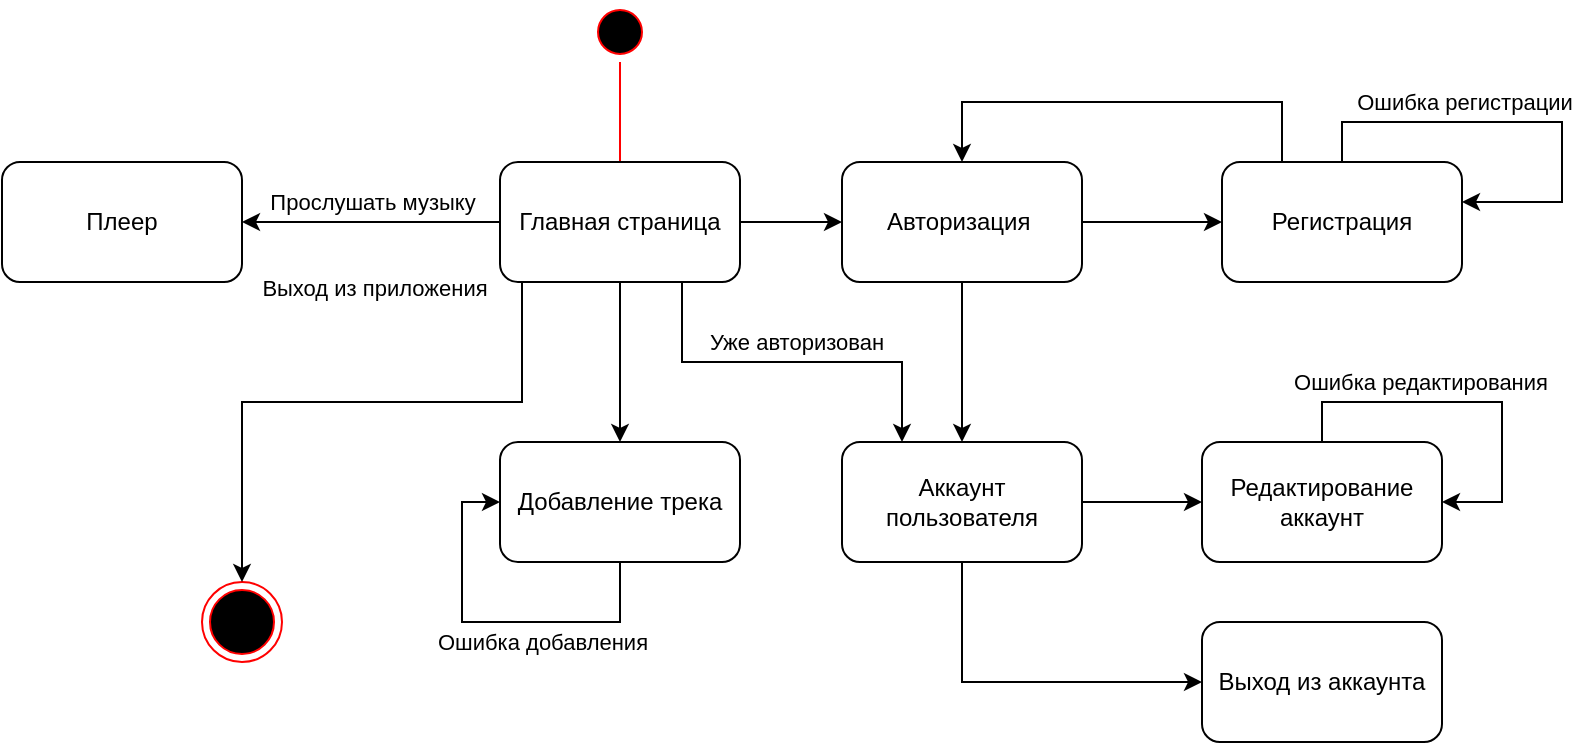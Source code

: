 <mxfile version="20.8.16" type="device"><diagram name="Страница 1" id="TCrMo9JDw7vAoWIrAI9p"><mxGraphModel dx="1020" dy="542" grid="1" gridSize="10" guides="1" tooltips="1" connect="1" arrows="1" fold="1" page="1" pageScale="1" pageWidth="827" pageHeight="1169" math="0" shadow="0"><root><mxCell id="0"/><mxCell id="1" parent="0"/><mxCell id="w4OHOZL_qTUTmiTbEvOy-3" value="" style="ellipse;html=1;shape=startState;fillColor=#000000;strokeColor=#ff0000;" parent="1" vertex="1"><mxGeometry x="384" y="40" width="30" height="30" as="geometry"/></mxCell><mxCell id="w4OHOZL_qTUTmiTbEvOy-4" value="" style="edgeStyle=orthogonalEdgeStyle;html=1;verticalAlign=bottom;endArrow=open;endSize=8;strokeColor=#ff0000;rounded=0;entryX=0.5;entryY=0;entryDx=0;entryDy=0;" parent="1" source="w4OHOZL_qTUTmiTbEvOy-3" target="w4OHOZL_qTUTmiTbEvOy-7" edge="1"><mxGeometry relative="1" as="geometry"><mxPoint x="399" y="130" as="targetPoint"/><Array as="points"><mxPoint x="399" y="160"/></Array></mxGeometry></mxCell><mxCell id="w4OHOZL_qTUTmiTbEvOy-5" value="" style="ellipse;html=1;shape=endState;fillColor=#000000;strokeColor=#ff0000;" parent="1" vertex="1"><mxGeometry x="190" y="330" width="40" height="40" as="geometry"/></mxCell><mxCell id="w4OHOZL_qTUTmiTbEvOy-12" style="edgeStyle=orthogonalEdgeStyle;rounded=0;orthogonalLoop=1;jettySize=auto;html=1;" parent="1" source="w4OHOZL_qTUTmiTbEvOy-7" target="w4OHOZL_qTUTmiTbEvOy-11" edge="1"><mxGeometry relative="1" as="geometry"/></mxCell><mxCell id="w4OHOZL_qTUTmiTbEvOy-30" value="" style="edgeStyle=orthogonalEdgeStyle;rounded=0;orthogonalLoop=1;jettySize=auto;html=1;" parent="1" source="w4OHOZL_qTUTmiTbEvOy-7" target="w4OHOZL_qTUTmiTbEvOy-29" edge="1"><mxGeometry relative="1" as="geometry"><Array as="points"><mxPoint x="290" y="150"/><mxPoint x="290" y="150"/></Array></mxGeometry></mxCell><mxCell id="w4OHOZL_qTUTmiTbEvOy-41" value="Прослушать музыку" style="edgeLabel;html=1;align=center;verticalAlign=middle;resizable=0;points=[];" parent="w4OHOZL_qTUTmiTbEvOy-30" vertex="1" connectable="0"><mxGeometry x="-0.248" y="1" relative="1" as="geometry"><mxPoint x="-16" y="-11" as="offset"/></mxGeometry></mxCell><mxCell id="w4OHOZL_qTUTmiTbEvOy-55" style="edgeStyle=orthogonalEdgeStyle;rounded=0;orthogonalLoop=1;jettySize=auto;html=1;entryX=0.25;entryY=0;entryDx=0;entryDy=0;" parent="1" source="w4OHOZL_qTUTmiTbEvOy-7" target="w4OHOZL_qTUTmiTbEvOy-9" edge="1"><mxGeometry relative="1" as="geometry"><Array as="points"><mxPoint x="430" y="220"/><mxPoint x="540" y="220"/></Array></mxGeometry></mxCell><mxCell id="w4OHOZL_qTUTmiTbEvOy-56" value="Уже авторизован" style="edgeLabel;html=1;align=center;verticalAlign=middle;resizable=0;points=[];" parent="w4OHOZL_qTUTmiTbEvOy-55" vertex="1" connectable="0"><mxGeometry x="0.254" y="4" relative="1" as="geometry"><mxPoint x="-22" y="-6" as="offset"/></mxGeometry></mxCell><mxCell id="_-sUgzaiVTLytYZsXAw0-1" style="edgeStyle=orthogonalEdgeStyle;rounded=0;orthogonalLoop=1;jettySize=auto;html=1;" edge="1" parent="1" source="w4OHOZL_qTUTmiTbEvOy-7" target="w4OHOZL_qTUTmiTbEvOy-32"><mxGeometry relative="1" as="geometry"/></mxCell><mxCell id="_-sUgzaiVTLytYZsXAw0-5" style="edgeStyle=orthogonalEdgeStyle;rounded=0;orthogonalLoop=1;jettySize=auto;html=1;entryX=0.5;entryY=0;entryDx=0;entryDy=0;" edge="1" parent="1" source="w4OHOZL_qTUTmiTbEvOy-7" target="w4OHOZL_qTUTmiTbEvOy-5"><mxGeometry relative="1" as="geometry"><mxPoint x="210" y="280" as="targetPoint"/><Array as="points"><mxPoint x="350" y="240"/><mxPoint x="210" y="240"/></Array></mxGeometry></mxCell><mxCell id="_-sUgzaiVTLytYZsXAw0-7" value="Выход из приложения" style="edgeLabel;html=1;align=center;verticalAlign=middle;resizable=0;points=[];" vertex="1" connectable="0" parent="_-sUgzaiVTLytYZsXAw0-5"><mxGeometry x="0.347" y="-1" relative="1" as="geometry"><mxPoint x="61" y="-56" as="offset"/></mxGeometry></mxCell><mxCell id="w4OHOZL_qTUTmiTbEvOy-7" value="Главная страница" style="rounded=1;whiteSpace=wrap;html=1;" parent="1" vertex="1"><mxGeometry x="339" y="120" width="120" height="60" as="geometry"/></mxCell><mxCell id="w4OHOZL_qTUTmiTbEvOy-20" style="edgeStyle=orthogonalEdgeStyle;rounded=0;orthogonalLoop=1;jettySize=auto;html=1;entryX=0;entryY=0.5;entryDx=0;entryDy=0;" parent="1" source="w4OHOZL_qTUTmiTbEvOy-9" target="w4OHOZL_qTUTmiTbEvOy-17" edge="1"><mxGeometry relative="1" as="geometry"><Array as="points"><mxPoint x="640" y="290"/><mxPoint x="640" y="290"/></Array></mxGeometry></mxCell><mxCell id="_-sUgzaiVTLytYZsXAw0-3" style="edgeStyle=orthogonalEdgeStyle;rounded=0;orthogonalLoop=1;jettySize=auto;html=1;" edge="1" parent="1" source="w4OHOZL_qTUTmiTbEvOy-9" target="_-sUgzaiVTLytYZsXAw0-2"><mxGeometry relative="1" as="geometry"><Array as="points"><mxPoint x="570" y="380"/></Array></mxGeometry></mxCell><mxCell id="w4OHOZL_qTUTmiTbEvOy-9" value="Аккаунт пользователя" style="rounded=1;whiteSpace=wrap;html=1;" parent="1" vertex="1"><mxGeometry x="510" y="260" width="120" height="60" as="geometry"/></mxCell><mxCell id="_-sUgzaiVTLytYZsXAw0-6" style="edgeStyle=orthogonalEdgeStyle;rounded=0;orthogonalLoop=1;jettySize=auto;html=1;entryX=0.5;entryY=0;entryDx=0;entryDy=0;" edge="1" parent="1" source="w4OHOZL_qTUTmiTbEvOy-10" target="w4OHOZL_qTUTmiTbEvOy-11"><mxGeometry relative="1" as="geometry"><Array as="points"><mxPoint x="730" y="90"/><mxPoint x="570" y="90"/></Array></mxGeometry></mxCell><mxCell id="w4OHOZL_qTUTmiTbEvOy-10" value="Регистрация" style="rounded=1;whiteSpace=wrap;html=1;" parent="1" vertex="1"><mxGeometry x="700" y="120" width="120" height="60" as="geometry"/></mxCell><mxCell id="w4OHOZL_qTUTmiTbEvOy-13" style="edgeStyle=orthogonalEdgeStyle;rounded=0;orthogonalLoop=1;jettySize=auto;html=1;" parent="1" source="w4OHOZL_qTUTmiTbEvOy-11" target="w4OHOZL_qTUTmiTbEvOy-10" edge="1"><mxGeometry relative="1" as="geometry"><mxPoint x="700" y="150" as="targetPoint"/></mxGeometry></mxCell><mxCell id="w4OHOZL_qTUTmiTbEvOy-14" style="edgeStyle=orthogonalEdgeStyle;rounded=0;orthogonalLoop=1;jettySize=auto;html=1;entryX=0.5;entryY=0;entryDx=0;entryDy=0;" parent="1" source="w4OHOZL_qTUTmiTbEvOy-11" target="w4OHOZL_qTUTmiTbEvOy-9" edge="1"><mxGeometry relative="1" as="geometry"/></mxCell><mxCell id="w4OHOZL_qTUTmiTbEvOy-11" value="Авторизация&amp;nbsp;" style="rounded=1;whiteSpace=wrap;html=1;" parent="1" vertex="1"><mxGeometry x="510" y="120" width="120" height="60" as="geometry"/></mxCell><mxCell id="w4OHOZL_qTUTmiTbEvOy-17" value="Редактирование аккаунт" style="rounded=1;whiteSpace=wrap;html=1;" parent="1" vertex="1"><mxGeometry x="690" y="260" width="120" height="60" as="geometry"/></mxCell><mxCell id="w4OHOZL_qTUTmiTbEvOy-29" value="Плеер" style="rounded=1;whiteSpace=wrap;html=1;" parent="1" vertex="1"><mxGeometry x="90" y="120" width="120" height="60" as="geometry"/></mxCell><mxCell id="w4OHOZL_qTUTmiTbEvOy-32" value="Добавление трека" style="rounded=1;whiteSpace=wrap;html=1;" parent="1" vertex="1"><mxGeometry x="339" y="260" width="120" height="60" as="geometry"/></mxCell><mxCell id="w4OHOZL_qTUTmiTbEvOy-34" style="edgeStyle=orthogonalEdgeStyle;rounded=0;orthogonalLoop=1;jettySize=auto;html=1;" parent="1" source="w4OHOZL_qTUTmiTbEvOy-10" edge="1"><mxGeometry relative="1" as="geometry"><mxPoint x="820" y="140" as="targetPoint"/><Array as="points"><mxPoint x="760" y="100"/><mxPoint x="870" y="100"/><mxPoint x="870" y="140"/></Array></mxGeometry></mxCell><mxCell id="w4OHOZL_qTUTmiTbEvOy-35" value="Ошибка регистрации" style="edgeLabel;html=1;align=center;verticalAlign=middle;resizable=0;points=[];" parent="w4OHOZL_qTUTmiTbEvOy-34" vertex="1" connectable="0"><mxGeometry x="-0.188" y="1" relative="1" as="geometry"><mxPoint x="-9" y="-9" as="offset"/></mxGeometry></mxCell><mxCell id="w4OHOZL_qTUTmiTbEvOy-37" style="edgeStyle=orthogonalEdgeStyle;rounded=0;orthogonalLoop=1;jettySize=auto;html=1;entryX=1;entryY=0.5;entryDx=0;entryDy=0;" parent="1" source="w4OHOZL_qTUTmiTbEvOy-17" target="w4OHOZL_qTUTmiTbEvOy-17" edge="1"><mxGeometry relative="1" as="geometry"><Array as="points"><mxPoint x="750" y="240"/><mxPoint x="840" y="240"/><mxPoint x="840" y="290"/></Array></mxGeometry></mxCell><mxCell id="w4OHOZL_qTUTmiTbEvOy-38" value="Ошибка редактирования" style="edgeLabel;html=1;align=center;verticalAlign=middle;resizable=0;points=[];" parent="w4OHOZL_qTUTmiTbEvOy-37" vertex="1" connectable="0"><mxGeometry x="-0.11" y="2" relative="1" as="geometry"><mxPoint x="-16" y="-8" as="offset"/></mxGeometry></mxCell><mxCell id="w4OHOZL_qTUTmiTbEvOy-39" style="edgeStyle=orthogonalEdgeStyle;rounded=0;orthogonalLoop=1;jettySize=auto;html=1;entryX=0;entryY=0.5;entryDx=0;entryDy=0;" parent="1" source="w4OHOZL_qTUTmiTbEvOy-32" target="w4OHOZL_qTUTmiTbEvOy-32" edge="1"><mxGeometry relative="1" as="geometry"><Array as="points"><mxPoint x="399" y="350"/><mxPoint x="320" y="350"/><mxPoint x="320" y="290"/></Array></mxGeometry></mxCell><mxCell id="w4OHOZL_qTUTmiTbEvOy-40" value="Ошибка добавления" style="edgeLabel;html=1;align=center;verticalAlign=middle;resizable=0;points=[];" parent="w4OHOZL_qTUTmiTbEvOy-39" vertex="1" connectable="0"><mxGeometry x="0.024" y="-4" relative="1" as="geometry"><mxPoint x="27" y="14" as="offset"/></mxGeometry></mxCell><mxCell id="_-sUgzaiVTLytYZsXAw0-2" value="Выход из аккаунта" style="rounded=1;whiteSpace=wrap;html=1;" vertex="1" parent="1"><mxGeometry x="690" y="350" width="120" height="60" as="geometry"/></mxCell></root></mxGraphModel></diagram></mxfile>